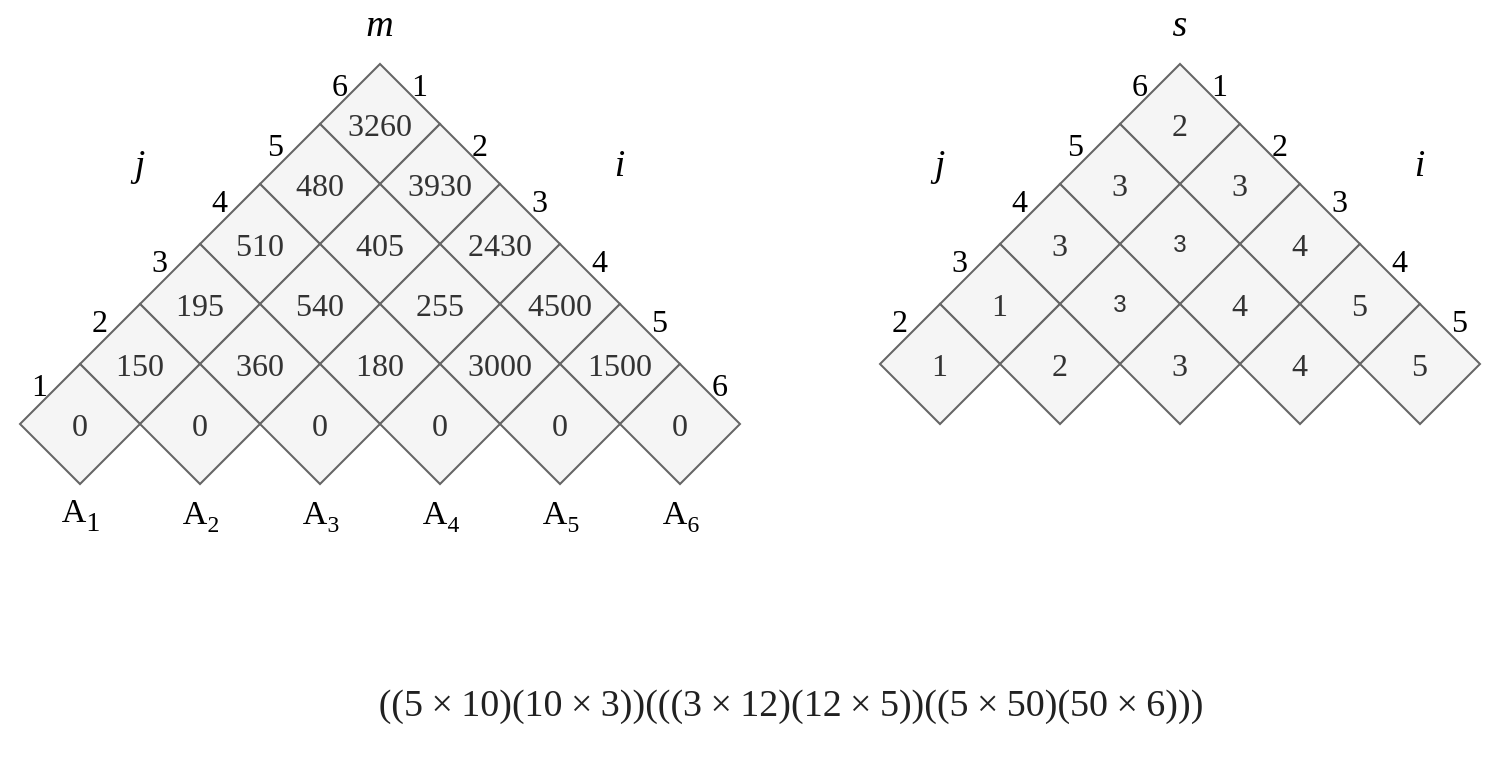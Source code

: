 <mxfile version="12.3.3" type="github" pages="1">
  <diagram id="A5NQOXtNuCn2YS7XO_Ea" name="Page-1">
    <mxGraphModel dx="772" dy="457" grid="1" gridSize="10" guides="1" tooltips="1" connect="1" arrows="1" fold="1" page="1" pageScale="1" pageWidth="850" pageHeight="1100" math="0" shadow="0">
      <root>
        <mxCell id="0"/>
        <mxCell id="1" parent="0"/>
        <mxCell id="EKviAfosVV8FFSTH-Syd-3" value="3260" style="rhombus;whiteSpace=wrap;html=1;fillColor=#f5f5f5;strokeColor=#666666;fontColor=#333333;fontFamily=Times New Roman;fontSize=16;" vertex="1" parent="1">
          <mxGeometry x="190" y="190" width="60" height="60" as="geometry"/>
        </mxCell>
        <mxCell id="EKviAfosVV8FFSTH-Syd-4" value="3930" style="rhombus;whiteSpace=wrap;html=1;fillColor=#f5f5f5;strokeColor=#666666;fontColor=#333333;fontFamily=Times New Roman;fontSize=16;" vertex="1" parent="1">
          <mxGeometry x="220" y="220" width="60" height="60" as="geometry"/>
        </mxCell>
        <mxCell id="EKviAfosVV8FFSTH-Syd-5" value="2430" style="rhombus;whiteSpace=wrap;html=1;fillColor=#f5f5f5;strokeColor=#666666;fontColor=#333333;fontFamily=Times New Roman;fontSize=16;" vertex="1" parent="1">
          <mxGeometry x="250" y="250" width="60" height="60" as="geometry"/>
        </mxCell>
        <mxCell id="EKviAfosVV8FFSTH-Syd-6" value="4500" style="rhombus;whiteSpace=wrap;html=1;fillColor=#f5f5f5;strokeColor=#666666;fontColor=#333333;fontFamily=Times New Roman;fontSize=16;" vertex="1" parent="1">
          <mxGeometry x="280" y="280" width="60" height="60" as="geometry"/>
        </mxCell>
        <mxCell id="EKviAfosVV8FFSTH-Syd-7" value="1500" style="rhombus;whiteSpace=wrap;html=1;fillColor=#f5f5f5;strokeColor=#666666;fontColor=#333333;fontFamily=Times New Roman;fontSize=16;" vertex="1" parent="1">
          <mxGeometry x="310" y="310" width="60" height="60" as="geometry"/>
        </mxCell>
        <mxCell id="EKviAfosVV8FFSTH-Syd-8" value="0" style="rhombus;whiteSpace=wrap;html=1;fillColor=#f5f5f5;strokeColor=#666666;fontColor=#333333;fontFamily=Times New Roman;fontSize=16;" vertex="1" parent="1">
          <mxGeometry x="340" y="340" width="60" height="60" as="geometry"/>
        </mxCell>
        <mxCell id="EKviAfosVV8FFSTH-Syd-9" value="480" style="rhombus;whiteSpace=wrap;html=1;fillColor=#f5f5f5;strokeColor=#666666;fontColor=#333333;fontFamily=Times New Roman;fontSize=16;" vertex="1" parent="1">
          <mxGeometry x="160" y="220" width="60" height="60" as="geometry"/>
        </mxCell>
        <mxCell id="EKviAfosVV8FFSTH-Syd-10" value="405" style="rhombus;whiteSpace=wrap;html=1;fillColor=#f5f5f5;strokeColor=#666666;fontColor=#333333;fontFamily=Times New Roman;fontSize=16;" vertex="1" parent="1">
          <mxGeometry x="190" y="250" width="60" height="60" as="geometry"/>
        </mxCell>
        <mxCell id="EKviAfosVV8FFSTH-Syd-11" value="255" style="rhombus;whiteSpace=wrap;html=1;fillColor=#f5f5f5;strokeColor=#666666;fontColor=#333333;fontFamily=Times New Roman;fontSize=16;" vertex="1" parent="1">
          <mxGeometry x="220" y="280" width="60" height="60" as="geometry"/>
        </mxCell>
        <mxCell id="EKviAfosVV8FFSTH-Syd-12" value="3000" style="rhombus;whiteSpace=wrap;html=1;fillColor=#f5f5f5;strokeColor=#666666;fontColor=#333333;fontFamily=Times New Roman;fontSize=16;" vertex="1" parent="1">
          <mxGeometry x="250" y="310" width="60" height="60" as="geometry"/>
        </mxCell>
        <mxCell id="EKviAfosVV8FFSTH-Syd-13" value="0" style="rhombus;whiteSpace=wrap;html=1;fillColor=#f5f5f5;strokeColor=#666666;fontColor=#333333;fontFamily=Times New Roman;fontSize=16;" vertex="1" parent="1">
          <mxGeometry x="280" y="340" width="60" height="60" as="geometry"/>
        </mxCell>
        <mxCell id="EKviAfosVV8FFSTH-Syd-15" value="510" style="rhombus;whiteSpace=wrap;html=1;fillColor=#f5f5f5;strokeColor=#666666;fontColor=#333333;fontFamily=Times New Roman;fontSize=16;" vertex="1" parent="1">
          <mxGeometry x="130" y="250" width="60" height="60" as="geometry"/>
        </mxCell>
        <mxCell id="EKviAfosVV8FFSTH-Syd-16" value="540" style="rhombus;whiteSpace=wrap;html=1;fillColor=#f5f5f5;strokeColor=#666666;fontColor=#333333;fontFamily=Times New Roman;fontSize=16;" vertex="1" parent="1">
          <mxGeometry x="160" y="280" width="60" height="60" as="geometry"/>
        </mxCell>
        <mxCell id="EKviAfosVV8FFSTH-Syd-17" value="180" style="rhombus;whiteSpace=wrap;html=1;fillColor=#f5f5f5;strokeColor=#666666;fontColor=#333333;fontFamily=Times New Roman;fontSize=16;" vertex="1" parent="1">
          <mxGeometry x="190" y="310" width="60" height="60" as="geometry"/>
        </mxCell>
        <mxCell id="EKviAfosVV8FFSTH-Syd-18" value="0" style="rhombus;whiteSpace=wrap;html=1;fillColor=#f5f5f5;strokeColor=#666666;fontColor=#333333;fontFamily=Times New Roman;fontSize=16;" vertex="1" parent="1">
          <mxGeometry x="220" y="340" width="60" height="60" as="geometry"/>
        </mxCell>
        <mxCell id="EKviAfosVV8FFSTH-Syd-22" value="195" style="rhombus;whiteSpace=wrap;html=1;fillColor=#f5f5f5;strokeColor=#666666;fontColor=#333333;fontFamily=Times New Roman;fontSize=16;" vertex="1" parent="1">
          <mxGeometry x="100" y="280" width="60" height="60" as="geometry"/>
        </mxCell>
        <mxCell id="EKviAfosVV8FFSTH-Syd-23" value="360" style="rhombus;whiteSpace=wrap;html=1;fillColor=#f5f5f5;strokeColor=#666666;fontColor=#333333;fontFamily=Times New Roman;fontSize=16;" vertex="1" parent="1">
          <mxGeometry x="130" y="310" width="60" height="60" as="geometry"/>
        </mxCell>
        <mxCell id="EKviAfosVV8FFSTH-Syd-24" value="0" style="rhombus;whiteSpace=wrap;html=1;fillColor=#f5f5f5;strokeColor=#666666;fontColor=#333333;fontFamily=Times New Roman;fontSize=16;" vertex="1" parent="1">
          <mxGeometry x="160" y="340" width="60" height="60" as="geometry"/>
        </mxCell>
        <mxCell id="EKviAfosVV8FFSTH-Syd-25" value="150" style="rhombus;whiteSpace=wrap;html=1;fillColor=#f5f5f5;strokeColor=#666666;fontColor=#333333;fontFamily=Times New Roman;fontSize=16;" vertex="1" parent="1">
          <mxGeometry x="70" y="310" width="60" height="60" as="geometry"/>
        </mxCell>
        <mxCell id="EKviAfosVV8FFSTH-Syd-26" value="0" style="rhombus;whiteSpace=wrap;html=1;fillColor=#f5f5f5;strokeColor=#666666;fontColor=#333333;fontFamily=Times New Roman;fontSize=16;" vertex="1" parent="1">
          <mxGeometry x="100" y="340" width="60" height="60" as="geometry"/>
        </mxCell>
        <mxCell id="EKviAfosVV8FFSTH-Syd-27" value="&lt;font face=&quot;Times New Roman&quot; style=&quot;font-size: 16px;&quot;&gt;0&lt;/font&gt;" style="rhombus;whiteSpace=wrap;html=1;fillColor=#f5f5f5;strokeColor=#666666;fontColor=#333333;fontSize=16;" vertex="1" parent="1">
          <mxGeometry x="40" y="340" width="60" height="60" as="geometry"/>
        </mxCell>
        <mxCell id="EKviAfosVV8FFSTH-Syd-59" value="&lt;font style=&quot;font-size: 19px&quot;&gt;&lt;i&gt;m&lt;/i&gt;&lt;/font&gt;" style="text;html=1;strokeColor=none;fillColor=none;align=center;verticalAlign=middle;whiteSpace=wrap;rounded=0;fontFamily=Times New Roman;fontSize=16;" vertex="1" parent="1">
          <mxGeometry x="200" y="160" width="40" height="20" as="geometry"/>
        </mxCell>
        <mxCell id="EKviAfosVV8FFSTH-Syd-63" value="&lt;font style=&quot;font-size: 19px&quot;&gt;&lt;i&gt;i&lt;/i&gt;&lt;/font&gt;" style="text;html=1;strokeColor=none;fillColor=none;align=center;verticalAlign=middle;whiteSpace=wrap;rounded=0;fontFamily=Times New Roman;fontSize=16;" vertex="1" parent="1">
          <mxGeometry x="320" y="230" width="40" height="20" as="geometry"/>
        </mxCell>
        <mxCell id="EKviAfosVV8FFSTH-Syd-65" value="&lt;font style=&quot;font-size: 19px&quot;&gt;&lt;i&gt;j&lt;/i&gt;&lt;/font&gt;" style="text;html=1;strokeColor=none;fillColor=none;align=center;verticalAlign=middle;whiteSpace=wrap;rounded=0;fontFamily=Times New Roman;fontSize=16;" vertex="1" parent="1">
          <mxGeometry x="80" y="230" width="40" height="20" as="geometry"/>
        </mxCell>
        <mxCell id="EKviAfosVV8FFSTH-Syd-66" value="1" style="text;html=1;strokeColor=none;fillColor=none;align=center;verticalAlign=middle;whiteSpace=wrap;rounded=0;fontFamily=Times New Roman;fontSize=16;" vertex="1" parent="1">
          <mxGeometry x="30" y="340" width="40" height="20" as="geometry"/>
        </mxCell>
        <mxCell id="EKviAfosVV8FFSTH-Syd-67" value="2" style="text;html=1;strokeColor=none;fillColor=none;align=center;verticalAlign=middle;whiteSpace=wrap;rounded=0;fontFamily=Times New Roman;fontSize=16;" vertex="1" parent="1">
          <mxGeometry x="60" y="308" width="40" height="20" as="geometry"/>
        </mxCell>
        <mxCell id="EKviAfosVV8FFSTH-Syd-68" value="3" style="text;html=1;strokeColor=none;fillColor=none;align=center;verticalAlign=middle;whiteSpace=wrap;rounded=0;fontFamily=Times New Roman;fontSize=16;" vertex="1" parent="1">
          <mxGeometry x="90" y="278" width="40" height="20" as="geometry"/>
        </mxCell>
        <mxCell id="EKviAfosVV8FFSTH-Syd-69" value="4" style="text;html=1;strokeColor=none;fillColor=none;align=center;verticalAlign=middle;whiteSpace=wrap;rounded=0;fontFamily=Times New Roman;fontSize=16;" vertex="1" parent="1">
          <mxGeometry x="120" y="248" width="40" height="20" as="geometry"/>
        </mxCell>
        <mxCell id="EKviAfosVV8FFSTH-Syd-70" value="5" style="text;html=1;strokeColor=none;fillColor=none;align=center;verticalAlign=middle;whiteSpace=wrap;rounded=0;fontFamily=Times New Roman;fontSize=16;" vertex="1" parent="1">
          <mxGeometry x="148" y="220" width="40" height="20" as="geometry"/>
        </mxCell>
        <mxCell id="EKviAfosVV8FFSTH-Syd-71" value="6" style="text;html=1;strokeColor=none;fillColor=none;align=center;verticalAlign=middle;whiteSpace=wrap;rounded=0;fontFamily=Times New Roman;fontSize=16;" vertex="1" parent="1">
          <mxGeometry x="180" y="190" width="40" height="20" as="geometry"/>
        </mxCell>
        <mxCell id="EKviAfosVV8FFSTH-Syd-72" value="1" style="text;html=1;strokeColor=none;fillColor=none;align=center;verticalAlign=middle;whiteSpace=wrap;rounded=0;fontFamily=Times New Roman;fontSize=16;" vertex="1" parent="1">
          <mxGeometry x="220" y="190" width="40" height="20" as="geometry"/>
        </mxCell>
        <mxCell id="EKviAfosVV8FFSTH-Syd-73" value="2" style="text;html=1;strokeColor=none;fillColor=none;align=center;verticalAlign=middle;whiteSpace=wrap;rounded=0;fontFamily=Times New Roman;fontSize=16;" vertex="1" parent="1">
          <mxGeometry x="250" y="220" width="40" height="20" as="geometry"/>
        </mxCell>
        <mxCell id="EKviAfosVV8FFSTH-Syd-74" value="3" style="text;html=1;strokeColor=none;fillColor=none;align=center;verticalAlign=middle;whiteSpace=wrap;rounded=0;fontFamily=Times New Roman;fontSize=16;" vertex="1" parent="1">
          <mxGeometry x="280" y="248" width="40" height="20" as="geometry"/>
        </mxCell>
        <mxCell id="EKviAfosVV8FFSTH-Syd-75" value="4" style="text;html=1;strokeColor=none;fillColor=none;align=center;verticalAlign=middle;whiteSpace=wrap;rounded=0;fontFamily=Times New Roman;fontSize=16;" vertex="1" parent="1">
          <mxGeometry x="310" y="278" width="40" height="20" as="geometry"/>
        </mxCell>
        <mxCell id="EKviAfosVV8FFSTH-Syd-76" value="5" style="text;html=1;strokeColor=none;fillColor=none;align=center;verticalAlign=middle;whiteSpace=wrap;rounded=0;fontFamily=Times New Roman;fontSize=16;" vertex="1" parent="1">
          <mxGeometry x="340" y="308" width="40" height="20" as="geometry"/>
        </mxCell>
        <mxCell id="EKviAfosVV8FFSTH-Syd-77" value="6" style="text;html=1;strokeColor=none;fillColor=none;align=center;verticalAlign=middle;whiteSpace=wrap;rounded=0;fontFamily=Times New Roman;fontSize=16;" vertex="1" parent="1">
          <mxGeometry x="370" y="340" width="40" height="20" as="geometry"/>
        </mxCell>
        <mxCell id="EKviAfosVV8FFSTH-Syd-78" value="2" style="rhombus;whiteSpace=wrap;html=1;fillColor=#f5f5f5;strokeColor=#666666;fontColor=#333333;fontFamily=Times New Roman;fontSize=16;" vertex="1" parent="1">
          <mxGeometry x="590" y="190" width="60" height="60" as="geometry"/>
        </mxCell>
        <mxCell id="EKviAfosVV8FFSTH-Syd-79" value="3" style="rhombus;whiteSpace=wrap;html=1;fillColor=#f5f5f5;strokeColor=#666666;fontColor=#333333;fontFamily=Times New Roman;fontSize=16;" vertex="1" parent="1">
          <mxGeometry x="620" y="220" width="60" height="60" as="geometry"/>
        </mxCell>
        <mxCell id="EKviAfosVV8FFSTH-Syd-80" value="4" style="rhombus;whiteSpace=wrap;html=1;fillColor=#f5f5f5;strokeColor=#666666;fontColor=#333333;fontFamily=Times New Roman;fontSize=16;" vertex="1" parent="1">
          <mxGeometry x="650" y="250" width="60" height="60" as="geometry"/>
        </mxCell>
        <mxCell id="EKviAfosVV8FFSTH-Syd-81" value="5" style="rhombus;whiteSpace=wrap;html=1;fillColor=#f5f5f5;strokeColor=#666666;fontColor=#333333;fontFamily=Times New Roman;fontSize=16;" vertex="1" parent="1">
          <mxGeometry x="680" y="280" width="60" height="60" as="geometry"/>
        </mxCell>
        <mxCell id="EKviAfosVV8FFSTH-Syd-82" value="5" style="rhombus;whiteSpace=wrap;html=1;fillColor=#f5f5f5;strokeColor=#666666;fontColor=#333333;fontFamily=Times New Roman;fontSize=16;" vertex="1" parent="1">
          <mxGeometry x="710" y="310" width="60" height="60" as="geometry"/>
        </mxCell>
        <mxCell id="EKviAfosVV8FFSTH-Syd-84" value="3" style="rhombus;whiteSpace=wrap;html=1;fillColor=#f5f5f5;strokeColor=#666666;fontColor=#333333;fontFamily=Times New Roman;fontSize=16;" vertex="1" parent="1">
          <mxGeometry x="560" y="220" width="60" height="60" as="geometry"/>
        </mxCell>
        <mxCell id="EKviAfosVV8FFSTH-Syd-85" value="3" style="rhombus;whiteSpace=wrap;html=1;fillColor=#f5f5f5;strokeColor=#666666;fontColor=#333333;" vertex="1" parent="1">
          <mxGeometry x="590" y="250" width="60" height="60" as="geometry"/>
        </mxCell>
        <mxCell id="EKviAfosVV8FFSTH-Syd-86" value="4" style="rhombus;whiteSpace=wrap;html=1;fillColor=#f5f5f5;strokeColor=#666666;fontColor=#333333;fontFamily=Times New Roman;fontSize=16;" vertex="1" parent="1">
          <mxGeometry x="620" y="280" width="60" height="60" as="geometry"/>
        </mxCell>
        <mxCell id="EKviAfosVV8FFSTH-Syd-87" value="4" style="rhombus;whiteSpace=wrap;html=1;fillColor=#f5f5f5;strokeColor=#666666;fontColor=#333333;fontFamily=Times New Roman;fontSize=16;" vertex="1" parent="1">
          <mxGeometry x="650" y="310" width="60" height="60" as="geometry"/>
        </mxCell>
        <mxCell id="EKviAfosVV8FFSTH-Syd-89" value="3" style="rhombus;whiteSpace=wrap;html=1;fillColor=#f5f5f5;strokeColor=#666666;fontColor=#333333;fontFamily=Times New Roman;fontSize=16;" vertex="1" parent="1">
          <mxGeometry x="530" y="250" width="60" height="60" as="geometry"/>
        </mxCell>
        <mxCell id="EKviAfosVV8FFSTH-Syd-90" value="3" style="rhombus;whiteSpace=wrap;html=1;fillColor=#f5f5f5;strokeColor=#666666;fontColor=#333333;" vertex="1" parent="1">
          <mxGeometry x="560" y="280" width="60" height="60" as="geometry"/>
        </mxCell>
        <mxCell id="EKviAfosVV8FFSTH-Syd-91" value="3" style="rhombus;whiteSpace=wrap;html=1;fillColor=#f5f5f5;strokeColor=#666666;fontColor=#333333;fontFamily=Times New Roman;fontSize=16;" vertex="1" parent="1">
          <mxGeometry x="590" y="310" width="60" height="60" as="geometry"/>
        </mxCell>
        <mxCell id="EKviAfosVV8FFSTH-Syd-93" value="1" style="rhombus;whiteSpace=wrap;html=1;fillColor=#f5f5f5;strokeColor=#666666;fontColor=#333333;fontFamily=Times New Roman;fontSize=16;" vertex="1" parent="1">
          <mxGeometry x="500" y="280" width="60" height="60" as="geometry"/>
        </mxCell>
        <mxCell id="EKviAfosVV8FFSTH-Syd-94" value="2" style="rhombus;whiteSpace=wrap;html=1;fillColor=#f5f5f5;strokeColor=#666666;fontColor=#333333;fontFamily=Times New Roman;fontSize=16;" vertex="1" parent="1">
          <mxGeometry x="530" y="310" width="60" height="60" as="geometry"/>
        </mxCell>
        <mxCell id="EKviAfosVV8FFSTH-Syd-96" value="1" style="rhombus;whiteSpace=wrap;html=1;fillColor=#f5f5f5;strokeColor=#666666;fontColor=#333333;fontFamily=Times New Roman;fontSize=16;" vertex="1" parent="1">
          <mxGeometry x="470" y="310" width="60" height="60" as="geometry"/>
        </mxCell>
        <mxCell id="EKviAfosVV8FFSTH-Syd-99" value="&lt;font style=&quot;font-size: 19px&quot;&gt;&lt;i&gt;s&lt;/i&gt;&lt;/font&gt;" style="text;html=1;strokeColor=none;fillColor=none;align=center;verticalAlign=middle;whiteSpace=wrap;rounded=0;fontFamily=Times New Roman;fontSize=16;" vertex="1" parent="1">
          <mxGeometry x="600" y="160" width="40" height="20" as="geometry"/>
        </mxCell>
        <mxCell id="EKviAfosVV8FFSTH-Syd-100" value="&lt;font style=&quot;font-size: 19px&quot;&gt;&lt;i&gt;i&lt;/i&gt;&lt;/font&gt;" style="text;html=1;strokeColor=none;fillColor=none;align=center;verticalAlign=middle;whiteSpace=wrap;rounded=0;fontFamily=Times New Roman;fontSize=16;" vertex="1" parent="1">
          <mxGeometry x="720" y="230" width="40" height="20" as="geometry"/>
        </mxCell>
        <mxCell id="EKviAfosVV8FFSTH-Syd-101" value="&lt;font style=&quot;font-size: 19px&quot;&gt;&lt;i&gt;j&lt;/i&gt;&lt;/font&gt;" style="text;html=1;strokeColor=none;fillColor=none;align=center;verticalAlign=middle;whiteSpace=wrap;rounded=0;fontFamily=Times New Roman;fontSize=16;" vertex="1" parent="1">
          <mxGeometry x="480" y="230" width="40" height="20" as="geometry"/>
        </mxCell>
        <mxCell id="EKviAfosVV8FFSTH-Syd-103" value="2" style="text;html=1;strokeColor=none;fillColor=none;align=center;verticalAlign=middle;whiteSpace=wrap;rounded=0;fontFamily=Times New Roman;fontSize=16;" vertex="1" parent="1">
          <mxGeometry x="460" y="308" width="40" height="20" as="geometry"/>
        </mxCell>
        <mxCell id="EKviAfosVV8FFSTH-Syd-104" value="3" style="text;html=1;strokeColor=none;fillColor=none;align=center;verticalAlign=middle;whiteSpace=wrap;rounded=0;fontFamily=Times New Roman;fontSize=16;" vertex="1" parent="1">
          <mxGeometry x="490" y="278" width="40" height="20" as="geometry"/>
        </mxCell>
        <mxCell id="EKviAfosVV8FFSTH-Syd-105" value="4" style="text;html=1;strokeColor=none;fillColor=none;align=center;verticalAlign=middle;whiteSpace=wrap;rounded=0;fontFamily=Times New Roman;fontSize=16;" vertex="1" parent="1">
          <mxGeometry x="520" y="248" width="40" height="20" as="geometry"/>
        </mxCell>
        <mxCell id="EKviAfosVV8FFSTH-Syd-106" value="5" style="text;html=1;strokeColor=none;fillColor=none;align=center;verticalAlign=middle;whiteSpace=wrap;rounded=0;fontFamily=Times New Roman;fontSize=16;" vertex="1" parent="1">
          <mxGeometry x="548" y="220" width="40" height="20" as="geometry"/>
        </mxCell>
        <mxCell id="EKviAfosVV8FFSTH-Syd-107" value="6" style="text;html=1;strokeColor=none;fillColor=none;align=center;verticalAlign=middle;whiteSpace=wrap;rounded=0;fontFamily=Times New Roman;fontSize=16;" vertex="1" parent="1">
          <mxGeometry x="580" y="190" width="40" height="20" as="geometry"/>
        </mxCell>
        <mxCell id="EKviAfosVV8FFSTH-Syd-108" value="1" style="text;html=1;strokeColor=none;fillColor=none;align=center;verticalAlign=middle;whiteSpace=wrap;rounded=0;fontFamily=Times New Roman;fontSize=16;" vertex="1" parent="1">
          <mxGeometry x="620" y="190" width="40" height="20" as="geometry"/>
        </mxCell>
        <mxCell id="EKviAfosVV8FFSTH-Syd-109" value="2" style="text;html=1;strokeColor=none;fillColor=none;align=center;verticalAlign=middle;whiteSpace=wrap;rounded=0;fontFamily=Times New Roman;fontSize=16;" vertex="1" parent="1">
          <mxGeometry x="650" y="220" width="40" height="20" as="geometry"/>
        </mxCell>
        <mxCell id="EKviAfosVV8FFSTH-Syd-110" value="3" style="text;html=1;strokeColor=none;fillColor=none;align=center;verticalAlign=middle;whiteSpace=wrap;rounded=0;fontFamily=Times New Roman;fontSize=16;" vertex="1" parent="1">
          <mxGeometry x="680" y="248" width="40" height="20" as="geometry"/>
        </mxCell>
        <mxCell id="EKviAfosVV8FFSTH-Syd-111" value="4" style="text;html=1;strokeColor=none;fillColor=none;align=center;verticalAlign=middle;whiteSpace=wrap;rounded=0;fontFamily=Times New Roman;fontSize=16;" vertex="1" parent="1">
          <mxGeometry x="710" y="278" width="40" height="20" as="geometry"/>
        </mxCell>
        <mxCell id="EKviAfosVV8FFSTH-Syd-112" value="5" style="text;html=1;strokeColor=none;fillColor=none;align=center;verticalAlign=middle;whiteSpace=wrap;rounded=0;fontFamily=Times New Roman;fontSize=16;" vertex="1" parent="1">
          <mxGeometry x="740" y="308" width="40" height="20" as="geometry"/>
        </mxCell>
        <mxCell id="EKviAfosVV8FFSTH-Syd-114" value="&lt;font style=&quot;font-size: 17px&quot;&gt;A&lt;sub&gt;1&lt;/sub&gt;&lt;/font&gt;" style="text;html=1;align=center;verticalAlign=middle;resizable=0;points=[];;autosize=1;fontSize=16;fontFamily=Times New Roman;" vertex="1" parent="1">
          <mxGeometry x="55" y="400" width="30" height="30" as="geometry"/>
        </mxCell>
        <mxCell id="EKviAfosVV8FFSTH-Syd-115" value="&lt;font style=&quot;font-size: 17px&quot;&gt;A&lt;/font&gt;&lt;font style=&quot;font-size: 14.167px&quot;&gt;&lt;sub&gt;2&lt;/sub&gt;&lt;/font&gt;" style="text;html=1;align=center;verticalAlign=middle;resizable=0;points=[];;autosize=1;fontSize=16;fontFamily=Times New Roman;" vertex="1" parent="1">
          <mxGeometry x="115" y="400" width="30" height="30" as="geometry"/>
        </mxCell>
        <mxCell id="EKviAfosVV8FFSTH-Syd-116" value="&lt;font style=&quot;font-size: 17px&quot;&gt;A&lt;/font&gt;&lt;font style=&quot;font-size: 14.167px&quot;&gt;&lt;sub&gt;3&lt;/sub&gt;&lt;/font&gt;" style="text;html=1;align=center;verticalAlign=middle;resizable=0;points=[];;autosize=1;fontSize=16;fontFamily=Times New Roman;" vertex="1" parent="1">
          <mxGeometry x="175" y="400" width="30" height="30" as="geometry"/>
        </mxCell>
        <mxCell id="EKviAfosVV8FFSTH-Syd-117" value="&lt;font style=&quot;font-size: 17px&quot;&gt;A&lt;/font&gt;&lt;font style=&quot;font-size: 14.167px&quot;&gt;&lt;sub&gt;4&lt;/sub&gt;&lt;/font&gt;" style="text;html=1;align=center;verticalAlign=middle;resizable=0;points=[];;autosize=1;fontSize=16;fontFamily=Times New Roman;" vertex="1" parent="1">
          <mxGeometry x="235" y="400" width="30" height="30" as="geometry"/>
        </mxCell>
        <mxCell id="EKviAfosVV8FFSTH-Syd-118" value="&lt;font style=&quot;font-size: 17px&quot;&gt;A&lt;/font&gt;&lt;font style=&quot;font-size: 14.167px&quot;&gt;&lt;sub&gt;5&lt;/sub&gt;&lt;/font&gt;" style="text;html=1;align=center;verticalAlign=middle;resizable=0;points=[];;autosize=1;fontSize=16;fontFamily=Times New Roman;" vertex="1" parent="1">
          <mxGeometry x="295" y="400" width="30" height="30" as="geometry"/>
        </mxCell>
        <mxCell id="EKviAfosVV8FFSTH-Syd-119" value="&lt;font style=&quot;font-size: 17px&quot;&gt;A&lt;/font&gt;&lt;font style=&quot;font-size: 14.167px&quot;&gt;&lt;sub&gt;6&lt;/sub&gt;&lt;/font&gt;" style="text;html=1;align=center;verticalAlign=middle;resizable=0;points=[];;autosize=1;fontSize=16;fontFamily=Times New Roman;" vertex="1" parent="1">
          <mxGeometry x="355" y="400" width="30" height="30" as="geometry"/>
        </mxCell>
        <mxCell id="EKviAfosVV8FFSTH-Syd-120" value="&lt;p style=&quot;box-sizing: inherit ; margin: 1em 0px ; color: rgba(0 , 0 , 0 , 0.87) ; white-space: normal&quot;&gt;&lt;span style=&quot;box-sizing: inherit&quot;&gt;&lt;span class=&quot;katex-display&quot; style=&quot;box-sizing: inherit ; display: block ; margin: 1em 0px ; text-align: center&quot;&gt;&lt;span class=&quot;katex&quot; style=&quot;box-sizing: inherit ; font-stretch: normal ; font-size: 19px ; line-height: 1.2 ; white-space: nowrap ; display: block ; max-width: 100%&quot;&gt;&lt;span class=&quot;katex-html&quot; style=&quot;box-sizing: inherit ; overflow-y: hidden ; display: block ; position: relative&quot;&gt;&lt;span class=&quot;base&quot; style=&quot;box-sizing: inherit ; position: relative ; display: inline-block&quot;&gt;&lt;span class=&quot;mopen&quot; style=&quot;box-sizing: inherit&quot;&gt;(&lt;/span&gt;&lt;span class=&quot;mopen&quot; style=&quot;box-sizing: inherit&quot;&gt;(&lt;/span&gt;&lt;span class=&quot;mord&quot; style=&quot;box-sizing: inherit&quot;&gt;5&lt;/span&gt;&lt;span class=&quot;mspace&quot; style=&quot;box-sizing: inherit ; display: inline-block ; margin-right: 0.222em&quot;&gt;&lt;/span&gt;&lt;span class=&quot;mbin&quot; style=&quot;box-sizing: inherit&quot;&gt;×&lt;/span&gt;&lt;span class=&quot;mspace&quot; style=&quot;box-sizing: inherit ; display: inline-block ; margin-right: 0.222em&quot;&gt;&lt;/span&gt;&lt;/span&gt;&lt;span class=&quot;base&quot; style=&quot;box-sizing: inherit ; position: relative ; display: inline-block&quot;&gt;&lt;span class=&quot;strut&quot; style=&quot;box-sizing: inherit ; display: inline-block ; height: 1em ; vertical-align: -0.25em&quot;&gt;&lt;/span&gt;&lt;span class=&quot;mord&quot; style=&quot;box-sizing: inherit&quot;&gt;1&lt;/span&gt;&lt;span class=&quot;mord&quot; style=&quot;box-sizing: inherit&quot;&gt;0&lt;/span&gt;&lt;span class=&quot;mclose&quot; style=&quot;box-sizing: inherit&quot;&gt;)&lt;/span&gt;&lt;span class=&quot;mopen&quot; style=&quot;box-sizing: inherit&quot;&gt;(&lt;/span&gt;&lt;span class=&quot;mord&quot; style=&quot;box-sizing: inherit&quot;&gt;1&lt;/span&gt;&lt;span class=&quot;mord&quot; style=&quot;box-sizing: inherit&quot;&gt;0&lt;/span&gt;&lt;span class=&quot;mspace&quot; style=&quot;box-sizing: inherit ; display: inline-block ; margin-right: 0.222em&quot;&gt;&lt;/span&gt;&lt;span class=&quot;mbin&quot; style=&quot;box-sizing: inherit&quot;&gt;×&lt;/span&gt;&lt;span class=&quot;mspace&quot; style=&quot;box-sizing: inherit ; display: inline-block ; margin-right: 0.222em&quot;&gt;&lt;/span&gt;&lt;/span&gt;&lt;span class=&quot;base&quot; style=&quot;box-sizing: inherit ; position: relative ; display: inline-block&quot;&gt;&lt;span class=&quot;strut&quot; style=&quot;box-sizing: inherit ; display: inline-block ; height: 1em ; vertical-align: -0.25em&quot;&gt;&lt;/span&gt;&lt;span class=&quot;mord&quot; style=&quot;box-sizing: inherit&quot;&gt;3&lt;/span&gt;&lt;span class=&quot;mclose&quot; style=&quot;box-sizing: inherit&quot;&gt;)&lt;/span&gt;&lt;span class=&quot;mclose&quot; style=&quot;box-sizing: inherit&quot;&gt;)&lt;/span&gt;&lt;span class=&quot;mopen&quot; style=&quot;box-sizing: inherit&quot;&gt;(&lt;/span&gt;&lt;span class=&quot;mopen&quot; style=&quot;box-sizing: inherit&quot;&gt;(&lt;/span&gt;&lt;span class=&quot;mopen&quot; style=&quot;box-sizing: inherit&quot;&gt;(&lt;/span&gt;&lt;span class=&quot;mord&quot; style=&quot;box-sizing: inherit&quot;&gt;3&lt;/span&gt;&lt;span class=&quot;mspace&quot; style=&quot;box-sizing: inherit ; display: inline-block ; margin-right: 0.222em&quot;&gt;&lt;/span&gt;&lt;span class=&quot;mbin&quot; style=&quot;box-sizing: inherit&quot;&gt;×&lt;/span&gt;&lt;span class=&quot;mspace&quot; style=&quot;box-sizing: inherit ; display: inline-block ; margin-right: 0.222em&quot;&gt;&lt;/span&gt;&lt;/span&gt;&lt;span class=&quot;base&quot; style=&quot;box-sizing: inherit ; position: relative ; display: inline-block&quot;&gt;&lt;span class=&quot;strut&quot; style=&quot;box-sizing: inherit ; display: inline-block ; height: 1em ; vertical-align: -0.25em&quot;&gt;&lt;/span&gt;&lt;span class=&quot;mord&quot; style=&quot;box-sizing: inherit&quot;&gt;1&lt;/span&gt;&lt;span class=&quot;mord&quot; style=&quot;box-sizing: inherit&quot;&gt;2&lt;/span&gt;&lt;span class=&quot;mclose&quot; style=&quot;box-sizing: inherit&quot;&gt;)&lt;/span&gt;&lt;span class=&quot;mopen&quot; style=&quot;box-sizing: inherit&quot;&gt;(&lt;/span&gt;&lt;span class=&quot;mord&quot; style=&quot;box-sizing: inherit&quot;&gt;1&lt;/span&gt;&lt;span class=&quot;mord&quot; style=&quot;box-sizing: inherit&quot;&gt;2&lt;/span&gt;&lt;span class=&quot;mspace&quot; style=&quot;box-sizing: inherit ; display: inline-block ; margin-right: 0.222em&quot;&gt;&lt;/span&gt;&lt;span class=&quot;mbin&quot; style=&quot;box-sizing: inherit&quot;&gt;×&lt;/span&gt;&lt;span class=&quot;mspace&quot; style=&quot;box-sizing: inherit ; display: inline-block ; margin-right: 0.222em&quot;&gt;&lt;/span&gt;&lt;/span&gt;&lt;span class=&quot;base&quot; style=&quot;box-sizing: inherit ; position: relative ; display: inline-block&quot;&gt;&lt;span class=&quot;strut&quot; style=&quot;box-sizing: inherit ; display: inline-block ; height: 1em ; vertical-align: -0.25em&quot;&gt;&lt;/span&gt;&lt;span class=&quot;mord&quot; style=&quot;box-sizing: inherit&quot;&gt;5&lt;/span&gt;&lt;span class=&quot;mclose&quot; style=&quot;box-sizing: inherit&quot;&gt;)&lt;/span&gt;&lt;span class=&quot;mclose&quot; style=&quot;box-sizing: inherit&quot;&gt;)&lt;/span&gt;&lt;span class=&quot;mopen&quot; style=&quot;box-sizing: inherit&quot;&gt;(&lt;/span&gt;&lt;span class=&quot;mopen&quot; style=&quot;box-sizing: inherit&quot;&gt;(&lt;/span&gt;&lt;span class=&quot;mord&quot; style=&quot;box-sizing: inherit&quot;&gt;5&lt;/span&gt;&lt;span class=&quot;mspace&quot; style=&quot;box-sizing: inherit ; display: inline-block ; margin-right: 0.222em&quot;&gt;&lt;/span&gt;&lt;span class=&quot;mbin&quot; style=&quot;box-sizing: inherit&quot;&gt;×&lt;/span&gt;&lt;span class=&quot;mspace&quot; style=&quot;box-sizing: inherit ; display: inline-block ; margin-right: 0.222em&quot;&gt;&lt;/span&gt;&lt;/span&gt;&lt;span class=&quot;base&quot; style=&quot;box-sizing: inherit ; position: relative ; display: inline-block&quot;&gt;&lt;span class=&quot;strut&quot; style=&quot;box-sizing: inherit ; display: inline-block ; height: 1em ; vertical-align: -0.25em&quot;&gt;&lt;/span&gt;&lt;span class=&quot;mord&quot; style=&quot;box-sizing: inherit&quot;&gt;5&lt;/span&gt;&lt;span class=&quot;mord&quot; style=&quot;box-sizing: inherit&quot;&gt;0&lt;/span&gt;&lt;span class=&quot;mclose&quot; style=&quot;box-sizing: inherit&quot;&gt;)&lt;/span&gt;&lt;span class=&quot;mopen&quot; style=&quot;box-sizing: inherit&quot;&gt;(&lt;/span&gt;&lt;span class=&quot;mord&quot; style=&quot;box-sizing: inherit&quot;&gt;5&lt;/span&gt;&lt;span class=&quot;mord&quot; style=&quot;box-sizing: inherit&quot;&gt;0&lt;/span&gt;&lt;span class=&quot;mspace&quot; style=&quot;box-sizing: inherit ; display: inline-block ; margin-right: 0.222em&quot;&gt;&lt;/span&gt;&lt;span class=&quot;mbin&quot; style=&quot;box-sizing: inherit&quot;&gt;×&lt;/span&gt;&lt;span class=&quot;mspace&quot; style=&quot;box-sizing: inherit ; display: inline-block ; margin-right: 0.222em&quot;&gt;&lt;/span&gt;&lt;/span&gt;&lt;span class=&quot;base&quot; style=&quot;box-sizing: inherit ; position: relative ; display: inline-block&quot;&gt;&lt;span class=&quot;strut&quot; style=&quot;box-sizing: inherit ; display: inline-block ; height: 1em ; vertical-align: -0.25em&quot;&gt;&lt;/span&gt;&lt;span class=&quot;mord&quot; style=&quot;box-sizing: inherit&quot;&gt;6&lt;/span&gt;&lt;span class=&quot;mclose&quot; style=&quot;box-sizing: inherit&quot;&gt;)&lt;/span&gt;&lt;span class=&quot;mclose&quot; style=&quot;box-sizing: inherit&quot;&gt;)&lt;/span&gt;&lt;span class=&quot;mclose&quot; style=&quot;box-sizing: inherit&quot;&gt;)&lt;/span&gt;&lt;/span&gt;&lt;/span&gt;&lt;/span&gt;&lt;/span&gt;&lt;/span&gt;&lt;/p&gt;" style="text;html=1;align=center;verticalAlign=middle;resizable=0;points=[];;autosize=1;fontSize=16;fontFamily=Times New Roman;" vertex="1" parent="1">
          <mxGeometry x="210" y="480" width="430" height="60" as="geometry"/>
        </mxCell>
      </root>
    </mxGraphModel>
  </diagram>
</mxfile>
